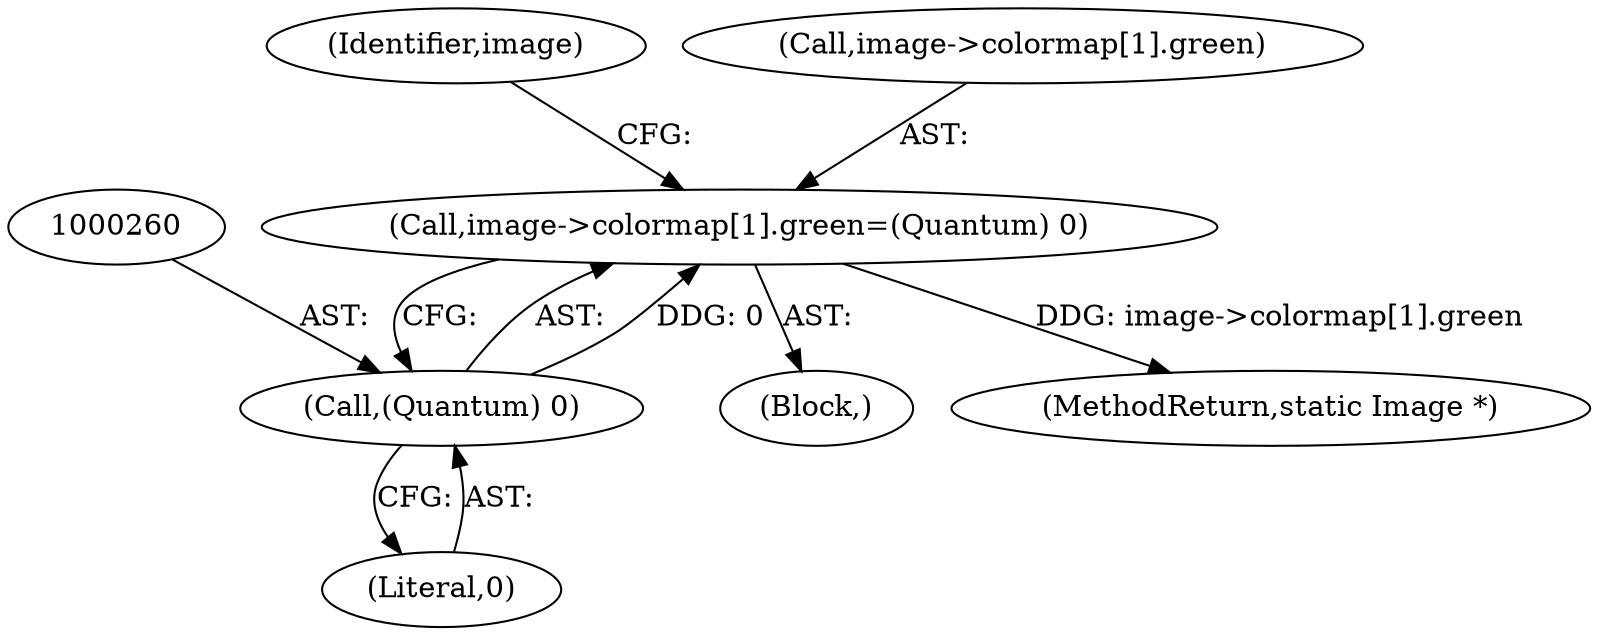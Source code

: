 digraph "0_ImageMagick_f6e9d0d9955e85bdd7540b251cd50d598dacc5e6_17@array" {
"1000251" [label="(Call,image->colormap[1].green=(Quantum) 0)"];
"1000259" [label="(Call,(Quantum) 0)"];
"1000259" [label="(Call,(Quantum) 0)"];
"1000106" [label="(Block,)"];
"1000261" [label="(Literal,0)"];
"1000251" [label="(Call,image->colormap[1].green=(Quantum) 0)"];
"1000266" [label="(Identifier,image)"];
"1000252" [label="(Call,image->colormap[1].green)"];
"1000341" [label="(MethodReturn,static Image *)"];
"1000251" -> "1000106"  [label="AST: "];
"1000251" -> "1000259"  [label="CFG: "];
"1000252" -> "1000251"  [label="AST: "];
"1000259" -> "1000251"  [label="AST: "];
"1000266" -> "1000251"  [label="CFG: "];
"1000251" -> "1000341"  [label="DDG: image->colormap[1].green"];
"1000259" -> "1000251"  [label="DDG: 0"];
"1000259" -> "1000261"  [label="CFG: "];
"1000260" -> "1000259"  [label="AST: "];
"1000261" -> "1000259"  [label="AST: "];
}
